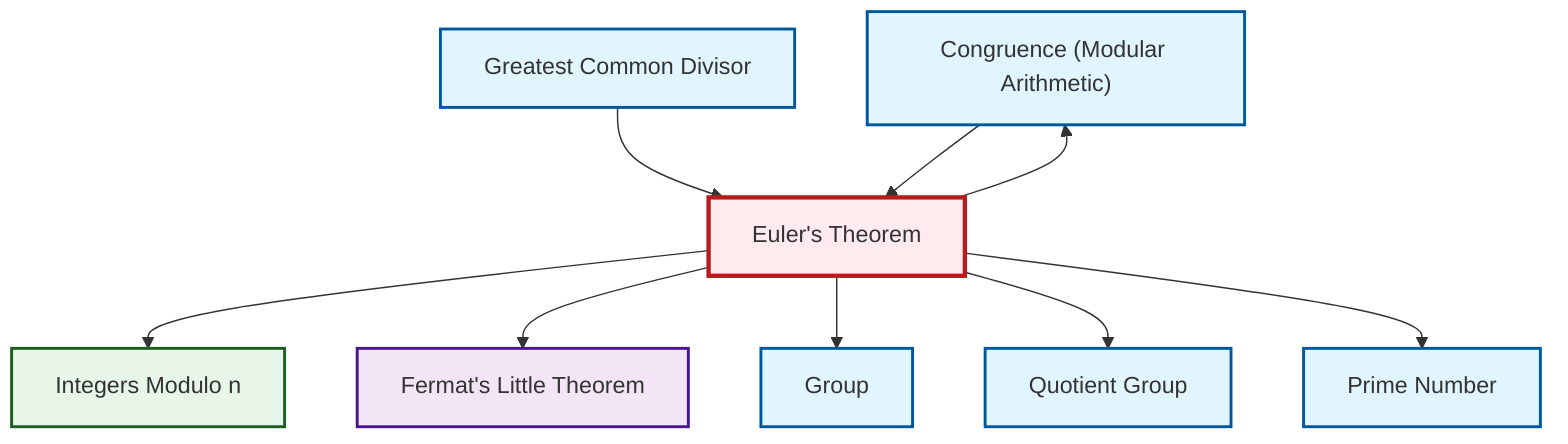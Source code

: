 graph TD
    classDef definition fill:#e1f5fe,stroke:#01579b,stroke-width:2px
    classDef theorem fill:#f3e5f5,stroke:#4a148c,stroke-width:2px
    classDef axiom fill:#fff3e0,stroke:#e65100,stroke-width:2px
    classDef example fill:#e8f5e9,stroke:#1b5e20,stroke-width:2px
    classDef current fill:#ffebee,stroke:#b71c1c,stroke-width:3px
    def-group["Group"]:::definition
    ex-quotient-integers-mod-n["Integers Modulo n"]:::example
    thm-fermat-little["Fermat's Little Theorem"]:::theorem
    def-congruence["Congruence (Modular Arithmetic)"]:::definition
    def-quotient-group["Quotient Group"]:::definition
    def-prime["Prime Number"]:::definition
    thm-euler["Euler's Theorem"]:::theorem
    def-gcd["Greatest Common Divisor"]:::definition
    thm-euler --> ex-quotient-integers-mod-n
    def-gcd --> thm-euler
    thm-euler --> def-congruence
    thm-euler --> thm-fermat-little
    thm-euler --> def-group
    thm-euler --> def-quotient-group
    def-congruence --> thm-euler
    thm-euler --> def-prime
    class thm-euler current